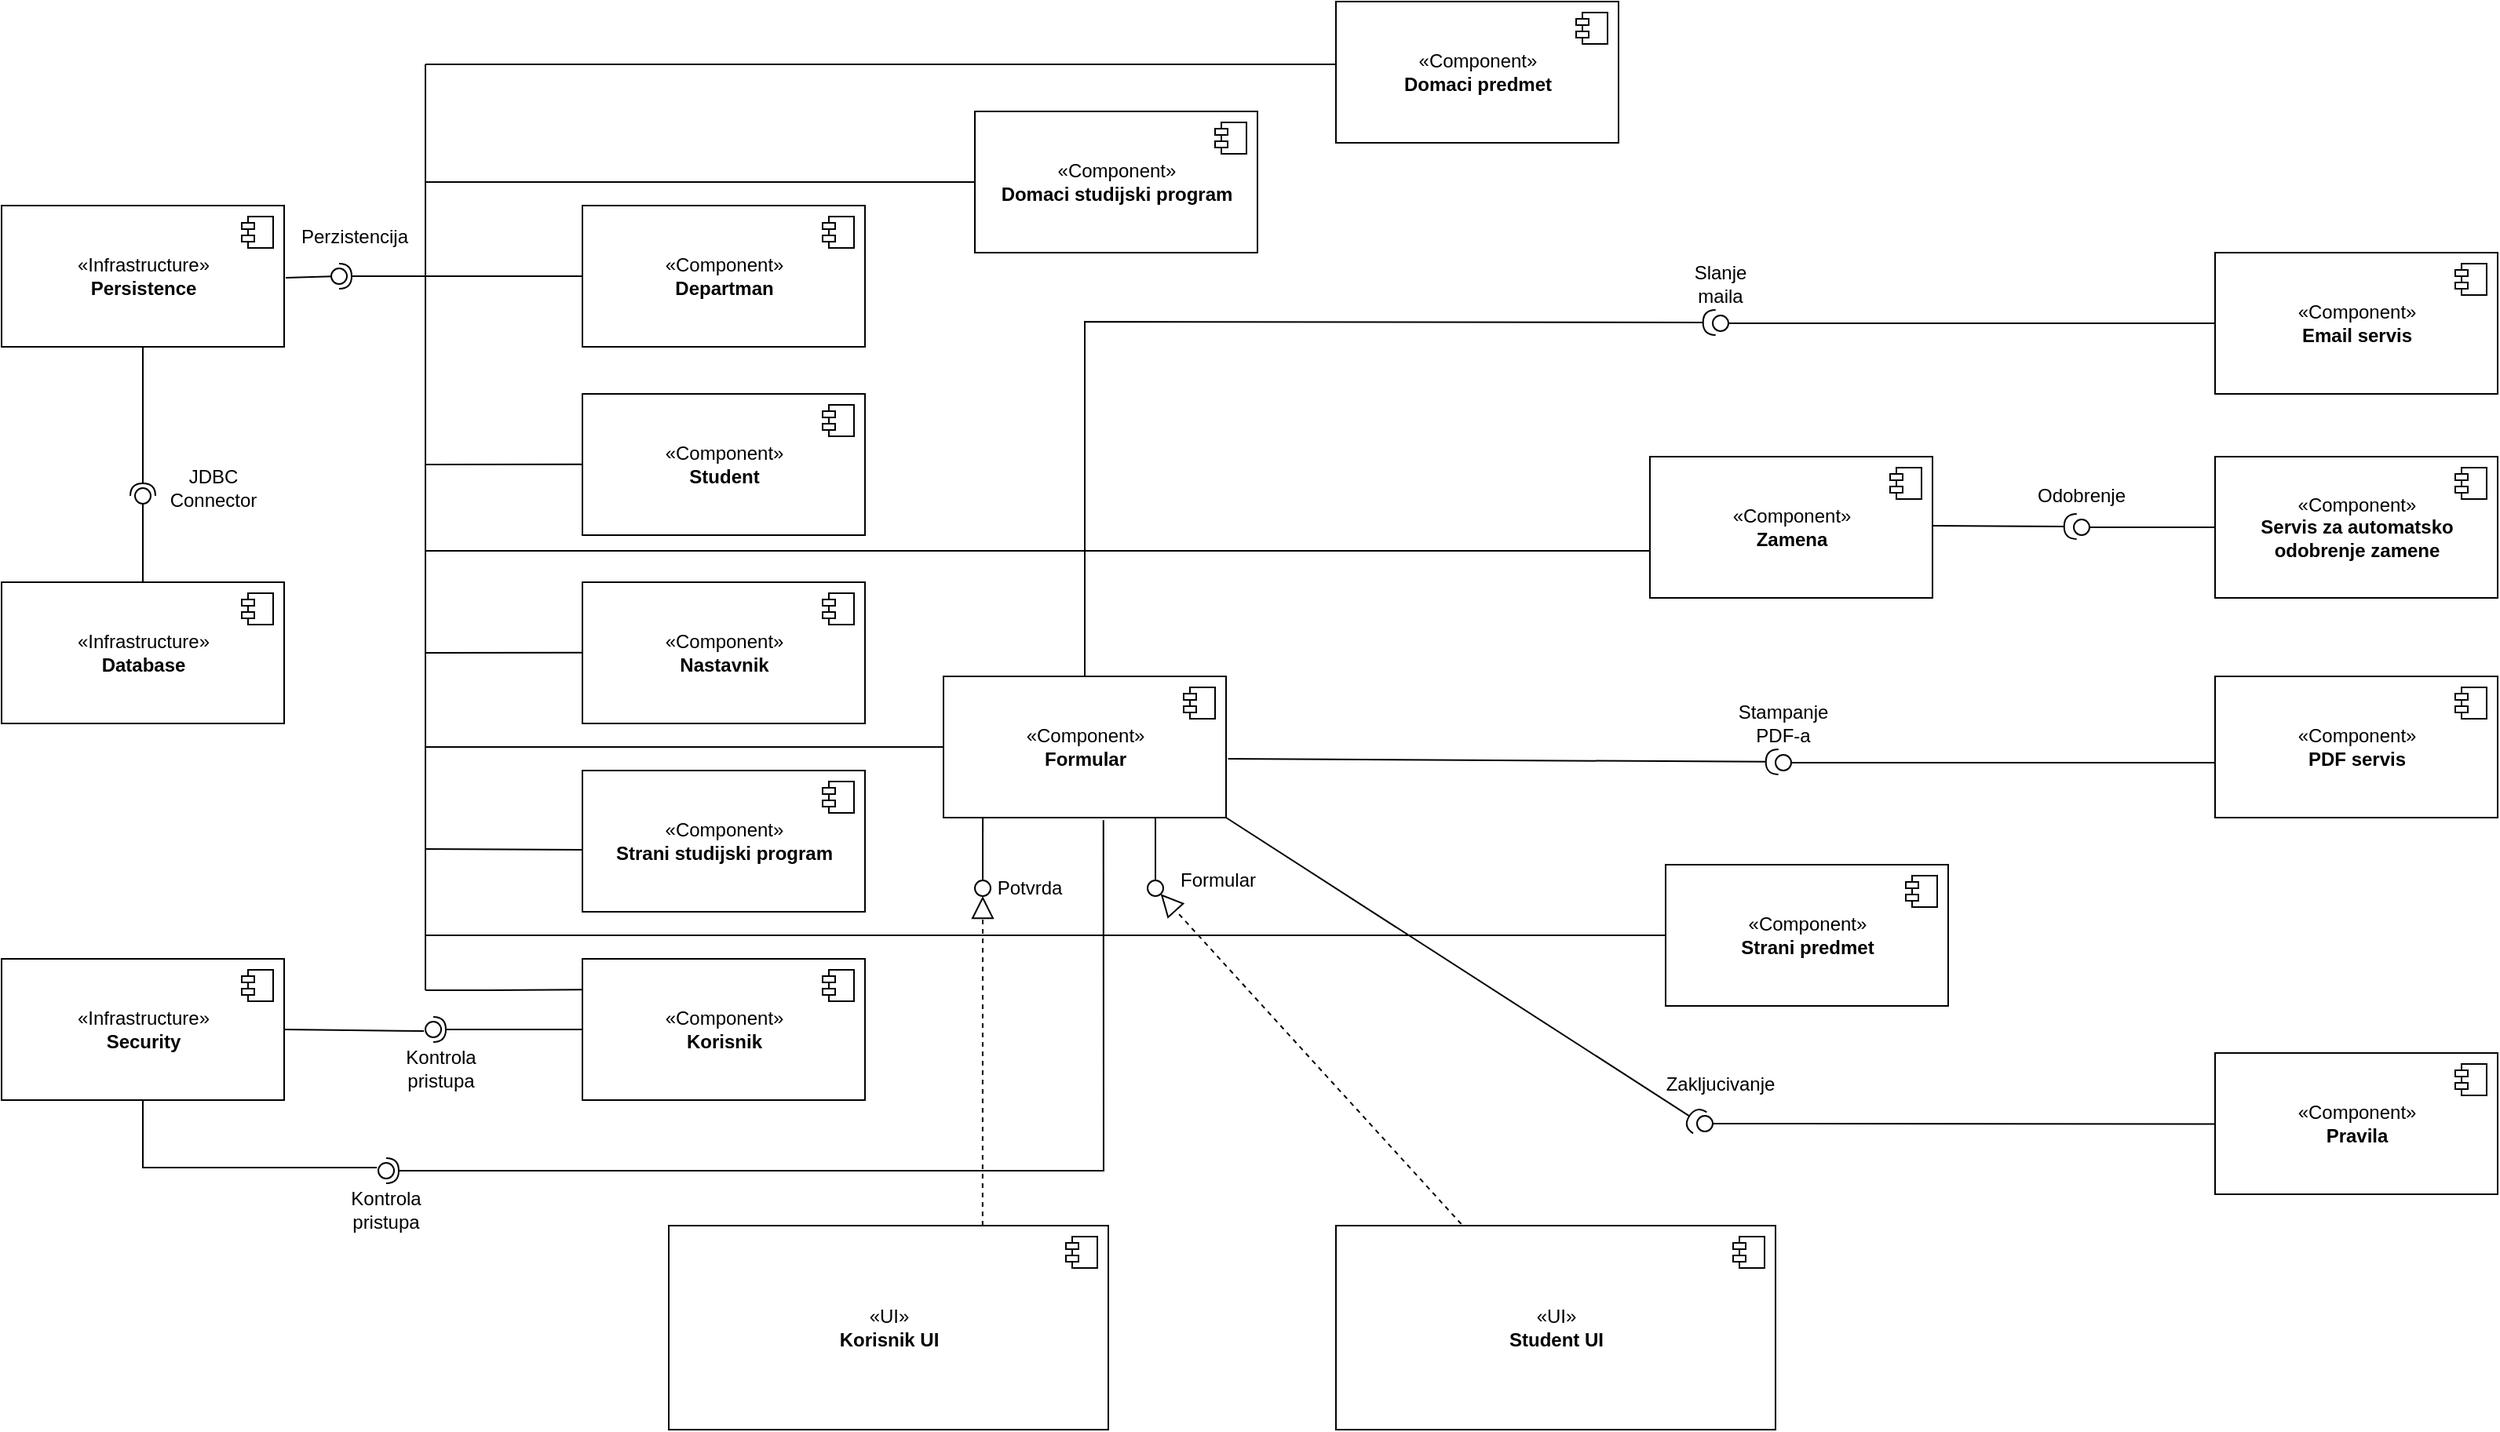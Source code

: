 <mxfile version="12.9.4" type="device"><diagram id="0OiNl6h1do6PJOQGv4l7" name="Page-1"><mxGraphModel dx="1847" dy="668" grid="1" gridSize="10" guides="1" tooltips="1" connect="1" arrows="1" fold="1" page="1" pageScale="1" pageWidth="850" pageHeight="1100" math="0" shadow="0"><root><mxCell id="0"/><mxCell id="1" parent="0"/><mxCell id="-uYdz36JDB2TJcX51uVw-1" value="«Infrastructure»&lt;br&gt;&lt;b&gt;Database&lt;/b&gt;" style="html=1;dropTarget=0;" parent="1" vertex="1"><mxGeometry y="530" width="180" height="90" as="geometry"/></mxCell><mxCell id="-uYdz36JDB2TJcX51uVw-2" value="" style="shape=component;jettyWidth=8;jettyHeight=4;" parent="-uYdz36JDB2TJcX51uVw-1" vertex="1"><mxGeometry x="1" width="20" height="20" relative="1" as="geometry"><mxPoint x="-27" y="7" as="offset"/></mxGeometry></mxCell><mxCell id="-uYdz36JDB2TJcX51uVw-6" value="«Infrastructure»&lt;br&gt;&lt;b&gt;Security&lt;/b&gt;" style="html=1;dropTarget=0;" parent="1" vertex="1"><mxGeometry y="770" width="180" height="90" as="geometry"/></mxCell><mxCell id="-uYdz36JDB2TJcX51uVw-7" value="" style="shape=component;jettyWidth=8;jettyHeight=4;" parent="-uYdz36JDB2TJcX51uVw-6" vertex="1"><mxGeometry x="1" width="20" height="20" relative="1" as="geometry"><mxPoint x="-27" y="7" as="offset"/></mxGeometry></mxCell><mxCell id="-uYdz36JDB2TJcX51uVw-8" value="«Component»&lt;br&gt;&lt;b&gt;Korisnik&lt;/b&gt;" style="html=1;dropTarget=0;" parent="1" vertex="1"><mxGeometry x="370" y="770" width="180" height="90" as="geometry"/></mxCell><mxCell id="-uYdz36JDB2TJcX51uVw-9" value="" style="shape=component;jettyWidth=8;jettyHeight=4;" parent="-uYdz36JDB2TJcX51uVw-8" vertex="1"><mxGeometry x="1" width="20" height="20" relative="1" as="geometry"><mxPoint x="-27" y="7" as="offset"/></mxGeometry></mxCell><mxCell id="-uYdz36JDB2TJcX51uVw-10" value="" style="rounded=0;orthogonalLoop=1;jettySize=auto;html=1;endArrow=none;endFill=0;exitX=1;exitY=0.5;exitDx=0;exitDy=0;entryX=-0.1;entryY=0.6;entryDx=0;entryDy=0;entryPerimeter=0;" parent="1" source="-uYdz36JDB2TJcX51uVw-6" target="-uYdz36JDB2TJcX51uVw-12" edge="1"><mxGeometry relative="1" as="geometry"><mxPoint x="200" y="695" as="sourcePoint"/><mxPoint x="240" y="694.5" as="targetPoint"/></mxGeometry></mxCell><mxCell id="-uYdz36JDB2TJcX51uVw-11" value="" style="rounded=0;orthogonalLoop=1;jettySize=auto;html=1;endArrow=halfCircle;endFill=0;endSize=6;strokeWidth=1;exitX=0;exitY=0.5;exitDx=0;exitDy=0;" parent="1" source="-uYdz36JDB2TJcX51uVw-8" edge="1"><mxGeometry relative="1" as="geometry"><mxPoint x="330" y="695" as="sourcePoint"/><mxPoint x="275" y="815" as="targetPoint"/><Array as="points"/></mxGeometry></mxCell><mxCell id="-uYdz36JDB2TJcX51uVw-12" value="" style="ellipse;whiteSpace=wrap;html=1;fontFamily=Helvetica;fontSize=12;fontColor=#000000;align=center;strokeColor=#000000;fillColor=#ffffff;points=[];aspect=fixed;resizable=0;" parent="1" vertex="1"><mxGeometry x="270" y="810" width="10" height="10" as="geometry"/></mxCell><mxCell id="-uYdz36JDB2TJcX51uVw-17" value="«Component»&lt;br&gt;&lt;b&gt;Nastavnik&lt;/b&gt;" style="html=1;dropTarget=0;" parent="1" vertex="1"><mxGeometry x="370" y="530" width="180" height="90" as="geometry"/></mxCell><mxCell id="-uYdz36JDB2TJcX51uVw-18" value="" style="shape=component;jettyWidth=8;jettyHeight=4;" parent="-uYdz36JDB2TJcX51uVw-17" vertex="1"><mxGeometry x="1" width="20" height="20" relative="1" as="geometry"><mxPoint x="-27" y="7" as="offset"/></mxGeometry></mxCell><mxCell id="-uYdz36JDB2TJcX51uVw-19" value="«Component»&lt;br&gt;&lt;b&gt;Student&lt;/b&gt;" style="html=1;dropTarget=0;" parent="1" vertex="1"><mxGeometry x="370" y="410" width="180" height="90" as="geometry"/></mxCell><mxCell id="-uYdz36JDB2TJcX51uVw-20" value="" style="shape=component;jettyWidth=8;jettyHeight=4;" parent="-uYdz36JDB2TJcX51uVw-19" vertex="1"><mxGeometry x="1" width="20" height="20" relative="1" as="geometry"><mxPoint x="-27" y="7" as="offset"/></mxGeometry></mxCell><mxCell id="-uYdz36JDB2TJcX51uVw-21" value="«Component»&lt;br&gt;&lt;b&gt;Departman&lt;/b&gt;" style="html=1;dropTarget=0;" parent="1" vertex="1"><mxGeometry x="370" y="290" width="180" height="90" as="geometry"/></mxCell><mxCell id="-uYdz36JDB2TJcX51uVw-22" value="" style="shape=component;jettyWidth=8;jettyHeight=4;" parent="-uYdz36JDB2TJcX51uVw-21" vertex="1"><mxGeometry x="1" width="20" height="20" relative="1" as="geometry"><mxPoint x="-27" y="7" as="offset"/></mxGeometry></mxCell><mxCell id="-uYdz36JDB2TJcX51uVw-23" value="«Component»&lt;br&gt;&lt;b&gt;Strani studijski program&lt;/b&gt;" style="html=1;dropTarget=0;" parent="1" vertex="1"><mxGeometry x="370" y="650" width="180" height="90" as="geometry"/></mxCell><mxCell id="-uYdz36JDB2TJcX51uVw-24" value="" style="shape=component;jettyWidth=8;jettyHeight=4;" parent="-uYdz36JDB2TJcX51uVw-23" vertex="1"><mxGeometry x="1" width="20" height="20" relative="1" as="geometry"><mxPoint x="-27" y="7" as="offset"/></mxGeometry></mxCell><mxCell id="-uYdz36JDB2TJcX51uVw-25" value="«Component»&lt;br&gt;&lt;b&gt;Domaci studijski program&lt;/b&gt;" style="html=1;dropTarget=0;" parent="1" vertex="1"><mxGeometry x="620" y="230" width="180" height="90" as="geometry"/></mxCell><mxCell id="-uYdz36JDB2TJcX51uVw-26" value="" style="shape=component;jettyWidth=8;jettyHeight=4;" parent="-uYdz36JDB2TJcX51uVw-25" vertex="1"><mxGeometry x="1" width="20" height="20" relative="1" as="geometry"><mxPoint x="-27" y="7" as="offset"/></mxGeometry></mxCell><mxCell id="-uYdz36JDB2TJcX51uVw-28" value="«Component»&lt;br&gt;&lt;b&gt;Domaci predmet&lt;/b&gt;" style="html=1;dropTarget=0;" parent="1" vertex="1"><mxGeometry x="850" y="160" width="180" height="90" as="geometry"/></mxCell><mxCell id="-uYdz36JDB2TJcX51uVw-29" value="" style="shape=component;jettyWidth=8;jettyHeight=4;" parent="-uYdz36JDB2TJcX51uVw-28" vertex="1"><mxGeometry x="1" width="20" height="20" relative="1" as="geometry"><mxPoint x="-27" y="7" as="offset"/></mxGeometry></mxCell><mxCell id="-uYdz36JDB2TJcX51uVw-30" value="«Component»&lt;br&gt;&lt;b&gt;Strani predmet&lt;/b&gt;" style="html=1;dropTarget=0;" parent="1" vertex="1"><mxGeometry x="1060" y="710" width="180" height="90" as="geometry"/></mxCell><mxCell id="-uYdz36JDB2TJcX51uVw-31" value="" style="shape=component;jettyWidth=8;jettyHeight=4;" parent="-uYdz36JDB2TJcX51uVw-30" vertex="1"><mxGeometry x="1" width="20" height="20" relative="1" as="geometry"><mxPoint x="-27" y="7" as="offset"/></mxGeometry></mxCell><mxCell id="-uYdz36JDB2TJcX51uVw-32" value="«Component»&lt;br&gt;&lt;b&gt;Formular&lt;/b&gt;" style="html=1;dropTarget=0;" parent="1" vertex="1"><mxGeometry x="600" y="590" width="180" height="90" as="geometry"/></mxCell><mxCell id="-uYdz36JDB2TJcX51uVw-33" value="" style="shape=component;jettyWidth=8;jettyHeight=4;" parent="-uYdz36JDB2TJcX51uVw-32" vertex="1"><mxGeometry x="1" width="20" height="20" relative="1" as="geometry"><mxPoint x="-27" y="7" as="offset"/></mxGeometry></mxCell><mxCell id="-uYdz36JDB2TJcX51uVw-34" value="«Component»&lt;br&gt;&lt;b&gt;Zamena&lt;/b&gt;" style="html=1;dropTarget=0;" parent="1" vertex="1"><mxGeometry x="1050" y="450" width="180" height="90" as="geometry"/></mxCell><mxCell id="-uYdz36JDB2TJcX51uVw-35" value="" style="shape=component;jettyWidth=8;jettyHeight=4;" parent="-uYdz36JDB2TJcX51uVw-34" vertex="1"><mxGeometry x="1" width="20" height="20" relative="1" as="geometry"><mxPoint x="-27" y="7" as="offset"/></mxGeometry></mxCell><mxCell id="-uYdz36JDB2TJcX51uVw-36" value="«Component»&lt;br&gt;&lt;b&gt;Servis za automatsko&lt;br&gt;odobrenje zamene&lt;/b&gt;" style="html=1;dropTarget=0;" parent="1" vertex="1"><mxGeometry x="1410" y="450" width="180" height="90" as="geometry"/></mxCell><mxCell id="-uYdz36JDB2TJcX51uVw-37" value="" style="shape=component;jettyWidth=8;jettyHeight=4;" parent="-uYdz36JDB2TJcX51uVw-36" vertex="1"><mxGeometry x="1" width="20" height="20" relative="1" as="geometry"><mxPoint x="-27" y="7" as="offset"/></mxGeometry></mxCell><mxCell id="-uYdz36JDB2TJcX51uVw-38" value="«Component»&lt;br&gt;&lt;b&gt;Email servis&lt;/b&gt;" style="html=1;dropTarget=0;" parent="1" vertex="1"><mxGeometry x="1410" y="320" width="180" height="90" as="geometry"/></mxCell><mxCell id="-uYdz36JDB2TJcX51uVw-39" value="" style="shape=component;jettyWidth=8;jettyHeight=4;" parent="-uYdz36JDB2TJcX51uVw-38" vertex="1"><mxGeometry x="1" width="20" height="20" relative="1" as="geometry"><mxPoint x="-27" y="7" as="offset"/></mxGeometry></mxCell><mxCell id="-uYdz36JDB2TJcX51uVw-40" value="«Component»&lt;br&gt;&lt;b&gt;PDF servis&lt;/b&gt;" style="html=1;dropTarget=0;" parent="1" vertex="1"><mxGeometry x="1410" y="590" width="180" height="90" as="geometry"/></mxCell><mxCell id="-uYdz36JDB2TJcX51uVw-41" value="" style="shape=component;jettyWidth=8;jettyHeight=4;" parent="-uYdz36JDB2TJcX51uVw-40" vertex="1"><mxGeometry x="1" width="20" height="20" relative="1" as="geometry"><mxPoint x="-27" y="7" as="offset"/></mxGeometry></mxCell><mxCell id="-uYdz36JDB2TJcX51uVw-42" value="«Infrastructure»&lt;br&gt;&lt;b&gt;Persistence&lt;/b&gt;" style="html=1;dropTarget=0;" parent="1" vertex="1"><mxGeometry y="290" width="180" height="90" as="geometry"/></mxCell><mxCell id="-uYdz36JDB2TJcX51uVw-43" value="" style="shape=component;jettyWidth=8;jettyHeight=4;" parent="-uYdz36JDB2TJcX51uVw-42" vertex="1"><mxGeometry x="1" width="20" height="20" relative="1" as="geometry"><mxPoint x="-27" y="7" as="offset"/></mxGeometry></mxCell><mxCell id="-uYdz36JDB2TJcX51uVw-47" value="" style="rounded=0;orthogonalLoop=1;jettySize=auto;html=1;endArrow=none;endFill=0;exitX=0.5;exitY=0;exitDx=0;exitDy=0;" parent="1" source="-uYdz36JDB2TJcX51uVw-49" edge="1"><mxGeometry relative="1" as="geometry"><mxPoint x="100" y="415" as="sourcePoint"/><mxPoint x="90" y="475" as="targetPoint"/></mxGeometry></mxCell><mxCell id="-uYdz36JDB2TJcX51uVw-48" value="" style="rounded=0;orthogonalLoop=1;jettySize=auto;html=1;endArrow=halfCircle;endFill=0;endSize=6;strokeWidth=1;exitX=0.5;exitY=1;exitDx=0;exitDy=0;" parent="1" source="-uYdz36JDB2TJcX51uVw-42" edge="1"><mxGeometry relative="1" as="geometry"><mxPoint x="125" y="450" as="sourcePoint"/><mxPoint x="90" y="475" as="targetPoint"/></mxGeometry></mxCell><mxCell id="-uYdz36JDB2TJcX51uVw-64" value="" style="rounded=0;orthogonalLoop=1;jettySize=auto;html=1;endArrow=none;endFill=0;" parent="1" target="-uYdz36JDB2TJcX51uVw-66" edge="1"><mxGeometry relative="1" as="geometry"><mxPoint x="181" y="336" as="sourcePoint"/></mxGeometry></mxCell><mxCell id="-uYdz36JDB2TJcX51uVw-66" value="" style="ellipse;whiteSpace=wrap;html=1;fontFamily=Helvetica;fontSize=12;fontColor=#000000;align=center;strokeColor=#000000;fillColor=#ffffff;points=[];aspect=fixed;resizable=0;" parent="1" vertex="1"><mxGeometry x="210" y="330" width="10" height="10" as="geometry"/></mxCell><mxCell id="-uYdz36JDB2TJcX51uVw-67" value="" style="rounded=0;orthogonalLoop=1;jettySize=auto;html=1;endArrow=halfCircle;endFill=0;endSize=6;strokeWidth=1;exitX=0;exitY=0.5;exitDx=0;exitDy=0;" parent="1" source="-uYdz36JDB2TJcX51uVw-21" edge="1"><mxGeometry relative="1" as="geometry"><mxPoint x="250" y="335" as="sourcePoint"/><mxPoint x="215" y="335" as="targetPoint"/></mxGeometry></mxCell><mxCell id="-uYdz36JDB2TJcX51uVw-49" value="" style="ellipse;whiteSpace=wrap;html=1;fontFamily=Helvetica;fontSize=12;fontColor=#000000;align=center;strokeColor=#000000;fillColor=#ffffff;points=[];aspect=fixed;resizable=0;direction=west;" parent="1" vertex="1"><mxGeometry x="85" y="470" width="10" height="10" as="geometry"/></mxCell><mxCell id="-uYdz36JDB2TJcX51uVw-72" value="" style="rounded=0;orthogonalLoop=1;jettySize=auto;html=1;endArrow=none;endFill=0;exitX=0.5;exitY=0;exitDx=0;exitDy=0;" parent="1" source="-uYdz36JDB2TJcX51uVw-1" target="-uYdz36JDB2TJcX51uVw-49" edge="1"><mxGeometry relative="1" as="geometry"><mxPoint x="90" y="530" as="sourcePoint"/><mxPoint x="90" y="450" as="targetPoint"/></mxGeometry></mxCell><mxCell id="-uYdz36JDB2TJcX51uVw-73" value="JDBC Connector" style="text;html=1;strokeColor=none;fillColor=none;align=center;verticalAlign=middle;whiteSpace=wrap;rounded=0;" parent="1" vertex="1"><mxGeometry x="100" y="450" width="70" height="40" as="geometry"/></mxCell><mxCell id="-uYdz36JDB2TJcX51uVw-74" value="" style="endArrow=none;html=1;" parent="1" edge="1"><mxGeometry width="50" height="50" relative="1" as="geometry"><mxPoint x="270" y="790" as="sourcePoint"/><mxPoint x="270" y="200" as="targetPoint"/><Array as="points"/></mxGeometry></mxCell><mxCell id="-uYdz36JDB2TJcX51uVw-75" value="" style="endArrow=none;html=1;entryX=-0.001;entryY=0.218;entryDx=0;entryDy=0;entryPerimeter=0;" parent="1" target="-uYdz36JDB2TJcX51uVw-8" edge="1"><mxGeometry width="50" height="50" relative="1" as="geometry"><mxPoint x="270" y="790" as="sourcePoint"/><mxPoint x="330" y="800" as="targetPoint"/><Array as="points"><mxPoint x="320" y="790"/></Array></mxGeometry></mxCell><mxCell id="-uYdz36JDB2TJcX51uVw-77" value="" style="endArrow=none;html=1;entryX=0;entryY=0.25;entryDx=0;entryDy=0;" parent="1" edge="1"><mxGeometry width="50" height="50" relative="1" as="geometry"><mxPoint x="270" y="700" as="sourcePoint"/><mxPoint x="370" y="700.5" as="targetPoint"/></mxGeometry></mxCell><mxCell id="-uYdz36JDB2TJcX51uVw-78" value="" style="endArrow=none;html=1;entryX=0;entryY=0.25;entryDx=0;entryDy=0;" parent="1" edge="1"><mxGeometry width="50" height="50" relative="1" as="geometry"><mxPoint x="270" y="575" as="sourcePoint"/><mxPoint x="370" y="574.91" as="targetPoint"/></mxGeometry></mxCell><mxCell id="-uYdz36JDB2TJcX51uVw-79" value="" style="endArrow=none;html=1;entryX=0;entryY=0.25;entryDx=0;entryDy=0;" parent="1" edge="1"><mxGeometry width="50" height="50" relative="1" as="geometry"><mxPoint x="270" y="455" as="sourcePoint"/><mxPoint x="370" y="454.91" as="targetPoint"/></mxGeometry></mxCell><mxCell id="-uYdz36JDB2TJcX51uVw-82" value="" style="endArrow=none;html=1;" parent="1" edge="1"><mxGeometry width="50" height="50" relative="1" as="geometry"><mxPoint x="270" y="510" as="sourcePoint"/><mxPoint x="1050" y="510" as="targetPoint"/></mxGeometry></mxCell><mxCell id="-uYdz36JDB2TJcX51uVw-83" value="" style="endArrow=none;html=1;entryX=0;entryY=0.5;entryDx=0;entryDy=0;" parent="1" target="-uYdz36JDB2TJcX51uVw-32" edge="1"><mxGeometry width="50" height="50" relative="1" as="geometry"><mxPoint x="270" y="635" as="sourcePoint"/><mxPoint x="340" y="630" as="targetPoint"/></mxGeometry></mxCell><mxCell id="-uYdz36JDB2TJcX51uVw-84" value="" style="endArrow=none;html=1;entryX=0;entryY=0.5;entryDx=0;entryDy=0;" parent="1" target="-uYdz36JDB2TJcX51uVw-30" edge="1"><mxGeometry width="50" height="50" relative="1" as="geometry"><mxPoint x="270" y="755" as="sourcePoint"/><mxPoint x="410" y="754.41" as="targetPoint"/></mxGeometry></mxCell><mxCell id="-uYdz36JDB2TJcX51uVw-85" value="" style="endArrow=none;html=1;entryX=0;entryY=0.5;entryDx=0;entryDy=0;" parent="1" target="-uYdz36JDB2TJcX51uVw-25" edge="1"><mxGeometry width="50" height="50" relative="1" as="geometry"><mxPoint x="270" y="275" as="sourcePoint"/><mxPoint x="640" y="270" as="targetPoint"/></mxGeometry></mxCell><mxCell id="-uYdz36JDB2TJcX51uVw-86" value="" style="endArrow=none;html=1;entryX=0;entryY=0.444;entryDx=0;entryDy=0;entryPerimeter=0;" parent="1" target="-uYdz36JDB2TJcX51uVw-28" edge="1"><mxGeometry width="50" height="50" relative="1" as="geometry"><mxPoint x="270" y="200" as="sourcePoint"/><mxPoint x="850" y="204" as="targetPoint"/></mxGeometry></mxCell><mxCell id="-uYdz36JDB2TJcX51uVw-90" value="" style="rounded=0;orthogonalLoop=1;jettySize=auto;html=1;endArrow=none;endFill=0;exitX=0.5;exitY=1;exitDx=0;exitDy=0;entryX=-0.1;entryY=0.3;entryDx=0;entryDy=0;entryPerimeter=0;" parent="1" source="-uYdz36JDB2TJcX51uVw-6" target="-uYdz36JDB2TJcX51uVw-92" edge="1"><mxGeometry relative="1" as="geometry"><mxPoint x="90" y="945" as="sourcePoint"/><mxPoint x="240" y="910" as="targetPoint"/><Array as="points"><mxPoint x="90" y="903"/></Array></mxGeometry></mxCell><mxCell id="-uYdz36JDB2TJcX51uVw-91" value="" style="rounded=0;orthogonalLoop=1;jettySize=auto;html=1;endArrow=halfCircle;endFill=0;endSize=6;strokeWidth=1;exitX=0.566;exitY=1.018;exitDx=0;exitDy=0;exitPerimeter=0;" parent="1" source="-uYdz36JDB2TJcX51uVw-32" edge="1"><mxGeometry relative="1" as="geometry"><mxPoint x="850" y="950" as="sourcePoint"/><mxPoint x="245" y="905" as="targetPoint"/><Array as="points"><mxPoint x="702" y="905"/></Array></mxGeometry></mxCell><mxCell id="-uYdz36JDB2TJcX51uVw-92" value="" style="ellipse;whiteSpace=wrap;html=1;fontFamily=Helvetica;fontSize=12;fontColor=#000000;align=center;strokeColor=#000000;fillColor=#ffffff;points=[];aspect=fixed;resizable=0;" parent="1" vertex="1"><mxGeometry x="240" y="900" width="10" height="10" as="geometry"/></mxCell><mxCell id="-uYdz36JDB2TJcX51uVw-101" value="«UI»&lt;br&gt;&lt;b&gt;Korisnik UI&lt;/b&gt;" style="html=1;dropTarget=0;" parent="1" vertex="1"><mxGeometry x="425" y="940" width="280" height="130" as="geometry"/></mxCell><mxCell id="-uYdz36JDB2TJcX51uVw-102" value="" style="shape=component;jettyWidth=8;jettyHeight=4;" parent="-uYdz36JDB2TJcX51uVw-101" vertex="1"><mxGeometry x="1" width="20" height="20" relative="1" as="geometry"><mxPoint x="-27" y="7" as="offset"/></mxGeometry></mxCell><mxCell id="-uYdz36JDB2TJcX51uVw-105" value="«UI»&lt;br&gt;&lt;b&gt;Student UI&lt;/b&gt;" style="html=1;dropTarget=0;" parent="1" vertex="1"><mxGeometry x="850" y="940" width="280" height="130" as="geometry"/></mxCell><mxCell id="-uYdz36JDB2TJcX51uVw-106" value="" style="shape=component;jettyWidth=8;jettyHeight=4;" parent="-uYdz36JDB2TJcX51uVw-105" vertex="1"><mxGeometry x="1" width="20" height="20" relative="1" as="geometry"><mxPoint x="-27" y="7" as="offset"/></mxGeometry></mxCell><mxCell id="-uYdz36JDB2TJcX51uVw-107" value="" style="rounded=0;orthogonalLoop=1;jettySize=auto;html=1;endArrow=none;endFill=0;entryX=0.139;entryY=1;entryDx=0;entryDy=0;entryPerimeter=0;" parent="1" target="-uYdz36JDB2TJcX51uVw-32" edge="1"><mxGeometry relative="1" as="geometry"><mxPoint x="625" y="730" as="sourcePoint"/><mxPoint x="625" y="685" as="targetPoint"/></mxGeometry></mxCell><mxCell id="-uYdz36JDB2TJcX51uVw-109" value="" style="ellipse;whiteSpace=wrap;html=1;fontFamily=Helvetica;fontSize=12;fontColor=#000000;align=center;strokeColor=#000000;fillColor=#ffffff;points=[];aspect=fixed;resizable=0;" parent="1" vertex="1"><mxGeometry x="620" y="720" width="10" height="10" as="geometry"/></mxCell><mxCell id="-uYdz36JDB2TJcX51uVw-110" value="" style="rounded=0;orthogonalLoop=1;jettySize=auto;html=1;endArrow=none;endFill=0;exitX=0.5;exitY=0.129;exitDx=0;exitDy=0;exitPerimeter=0;entryX=0.75;entryY=1;entryDx=0;entryDy=0;" parent="1" source="-uYdz36JDB2TJcX51uVw-111" target="-uYdz36JDB2TJcX51uVw-32" edge="1"><mxGeometry relative="1" as="geometry"><mxPoint x="750" y="720" as="sourcePoint"/><mxPoint x="740" y="680" as="targetPoint"/></mxGeometry></mxCell><mxCell id="-uYdz36JDB2TJcX51uVw-111" value="" style="ellipse;whiteSpace=wrap;html=1;fontFamily=Helvetica;fontSize=12;fontColor=#000000;align=center;strokeColor=#000000;fillColor=#ffffff;points=[];aspect=fixed;resizable=0;" parent="1" vertex="1"><mxGeometry x="730" y="720" width="10" height="10" as="geometry"/></mxCell><mxCell id="-uYdz36JDB2TJcX51uVw-114" value="" style="endArrow=block;dashed=1;endFill=0;endSize=12;html=1;exitX=0.714;exitY=0;exitDx=0;exitDy=0;exitPerimeter=0;" parent="1" source="-uYdz36JDB2TJcX51uVw-101" edge="1"><mxGeometry width="160" relative="1" as="geometry"><mxPoint x="624.71" y="860" as="sourcePoint"/><mxPoint x="625" y="730" as="targetPoint"/></mxGeometry></mxCell><mxCell id="-uYdz36JDB2TJcX51uVw-115" value="" style="endArrow=block;dashed=1;endFill=0;endSize=12;html=1;exitX=0.285;exitY=-0.008;exitDx=0;exitDy=0;exitPerimeter=0;" parent="1" source="-uYdz36JDB2TJcX51uVw-105" target="-uYdz36JDB2TJcX51uVw-111" edge="1"><mxGeometry width="160" relative="1" as="geometry"><mxPoint x="859.92" y="870" as="sourcePoint"/><mxPoint x="740" y="730" as="targetPoint"/></mxGeometry></mxCell><mxCell id="-uYdz36JDB2TJcX51uVw-116" value="Formular" style="text;html=1;strokeColor=none;fillColor=none;align=center;verticalAlign=middle;whiteSpace=wrap;rounded=0;" parent="1" vertex="1"><mxGeometry x="750" y="710" width="50" height="20" as="geometry"/></mxCell><mxCell id="-uYdz36JDB2TJcX51uVw-117" value="Potvrda" style="text;html=1;strokeColor=none;fillColor=none;align=center;verticalAlign=middle;whiteSpace=wrap;rounded=0;" parent="1" vertex="1"><mxGeometry x="630" y="715" width="50" height="20" as="geometry"/></mxCell><mxCell id="-uYdz36JDB2TJcX51uVw-120" value="" style="rounded=0;orthogonalLoop=1;jettySize=auto;html=1;endArrow=halfCircle;endFill=0;endSize=6;strokeWidth=1;exitX=1.007;exitY=0.583;exitDx=0;exitDy=0;exitPerimeter=0;entryX=0.186;entryY=0.448;entryDx=0;entryDy=0;entryPerimeter=0;" parent="1" source="-uYdz36JDB2TJcX51uVw-32" target="-uYdz36JDB2TJcX51uVw-125" edge="1"><mxGeometry relative="1" as="geometry"><mxPoint x="1140" y="644.71" as="sourcePoint"/><mxPoint x="1260" y="644.71" as="targetPoint"/></mxGeometry></mxCell><mxCell id="-uYdz36JDB2TJcX51uVw-124" value="" style="rounded=0;orthogonalLoop=1;jettySize=auto;html=1;endArrow=none;endFill=0;" parent="1" target="-uYdz36JDB2TJcX51uVw-125" edge="1"><mxGeometry relative="1" as="geometry"><mxPoint x="1410" y="645" as="sourcePoint"/></mxGeometry></mxCell><mxCell id="-uYdz36JDB2TJcX51uVw-125" value="" style="ellipse;whiteSpace=wrap;html=1;fontFamily=Helvetica;fontSize=12;fontColor=#000000;align=center;strokeColor=#000000;fillColor=#ffffff;points=[];aspect=fixed;resizable=0;" parent="1" vertex="1"><mxGeometry x="1130" y="640" width="10" height="10" as="geometry"/></mxCell><mxCell id="-uYdz36JDB2TJcX51uVw-131" value="" style="rounded=0;orthogonalLoop=1;jettySize=auto;html=1;endArrow=halfCircle;endFill=0;endSize=6;strokeWidth=1;entryX=0.186;entryY=0.448;entryDx=0;entryDy=0;entryPerimeter=0;" parent="1" target="-uYdz36JDB2TJcX51uVw-133" edge="1"><mxGeometry relative="1" as="geometry"><mxPoint x="1230" y="494" as="sourcePoint"/><mxPoint x="1420" y="494.71" as="targetPoint"/></mxGeometry></mxCell><mxCell id="-uYdz36JDB2TJcX51uVw-132" value="" style="rounded=0;orthogonalLoop=1;jettySize=auto;html=1;endArrow=none;endFill=0;exitX=0;exitY=0.5;exitDx=0;exitDy=0;" parent="1" source="-uYdz36JDB2TJcX51uVw-36" target="-uYdz36JDB2TJcX51uVw-133" edge="1"><mxGeometry relative="1" as="geometry"><mxPoint x="1360" y="495" as="sourcePoint"/></mxGeometry></mxCell><mxCell id="-uYdz36JDB2TJcX51uVw-133" value="" style="ellipse;whiteSpace=wrap;html=1;fontFamily=Helvetica;fontSize=12;fontColor=#000000;align=center;strokeColor=#000000;fillColor=#ffffff;points=[];aspect=fixed;resizable=0;" parent="1" vertex="1"><mxGeometry x="1320" y="490" width="10" height="10" as="geometry"/></mxCell><mxCell id="-uYdz36JDB2TJcX51uVw-134" value="Odobrenje" style="text;html=1;strokeColor=none;fillColor=none;align=center;verticalAlign=middle;whiteSpace=wrap;rounded=0;" parent="1" vertex="1"><mxGeometry x="1300" y="465" width="50" height="20" as="geometry"/></mxCell><mxCell id="-uYdz36JDB2TJcX51uVw-135" value="Stampanje PDF-a" style="text;html=1;strokeColor=none;fillColor=none;align=center;verticalAlign=middle;whiteSpace=wrap;rounded=0;" parent="1" vertex="1"><mxGeometry x="1110" y="610" width="50" height="20" as="geometry"/></mxCell><mxCell id="-uYdz36JDB2TJcX51uVw-140" value="" style="rounded=0;orthogonalLoop=1;jettySize=auto;html=1;endArrow=halfCircle;endFill=0;endSize=6;strokeWidth=1;entryX=0.186;entryY=0.448;entryDx=0;entryDy=0;entryPerimeter=0;exitX=0.5;exitY=0;exitDx=0;exitDy=0;" parent="1" source="-uYdz36JDB2TJcX51uVw-32" target="-uYdz36JDB2TJcX51uVw-142" edge="1"><mxGeometry relative="1" as="geometry"><mxPoint x="900" y="580" as="sourcePoint"/><mxPoint x="1420" y="364.71" as="targetPoint"/><Array as="points"><mxPoint x="690" y="364"/></Array></mxGeometry></mxCell><mxCell id="-uYdz36JDB2TJcX51uVw-141" value="" style="rounded=0;orthogonalLoop=1;jettySize=auto;html=1;endArrow=none;endFill=0;exitX=0;exitY=0.5;exitDx=0;exitDy=0;" parent="1" target="-uYdz36JDB2TJcX51uVw-142" edge="1"><mxGeometry relative="1" as="geometry"><mxPoint x="1410" y="365" as="sourcePoint"/></mxGeometry></mxCell><mxCell id="-uYdz36JDB2TJcX51uVw-142" value="" style="ellipse;whiteSpace=wrap;html=1;fontFamily=Helvetica;fontSize=12;fontColor=#000000;align=center;strokeColor=#000000;fillColor=#ffffff;points=[];aspect=fixed;resizable=0;" parent="1" vertex="1"><mxGeometry x="1090" y="360" width="10" height="10" as="geometry"/></mxCell><mxCell id="-uYdz36JDB2TJcX51uVw-144" value="Slanje maila" style="text;html=1;strokeColor=none;fillColor=none;align=center;verticalAlign=middle;whiteSpace=wrap;rounded=0;" parent="1" vertex="1"><mxGeometry x="1070" y="330" width="50" height="20" as="geometry"/></mxCell><mxCell id="-uYdz36JDB2TJcX51uVw-146" value="Perzistencija" style="text;html=1;strokeColor=none;fillColor=none;align=center;verticalAlign=middle;whiteSpace=wrap;rounded=0;" parent="1" vertex="1"><mxGeometry x="190" y="300" width="70" height="20" as="geometry"/></mxCell><mxCell id="-uYdz36JDB2TJcX51uVw-149" value="Kontrola pristupa" style="text;html=1;strokeColor=none;fillColor=none;align=center;verticalAlign=middle;whiteSpace=wrap;rounded=0;" parent="1" vertex="1"><mxGeometry x="205" y="920" width="80" height="20" as="geometry"/></mxCell><mxCell id="-uYdz36JDB2TJcX51uVw-150" value="Kontrola pristupa" style="text;html=1;strokeColor=none;fillColor=none;align=center;verticalAlign=middle;whiteSpace=wrap;rounded=0;" parent="1" vertex="1"><mxGeometry x="240" y="830" width="80" height="20" as="geometry"/></mxCell><mxCell id="OpncEZPg3wDkXjSOLZxk-1" value="«Component»&lt;br&gt;&lt;b&gt;Pravila&lt;/b&gt;" style="html=1;dropTarget=0;" vertex="1" parent="1"><mxGeometry x="1410" y="830" width="180" height="90" as="geometry"/></mxCell><mxCell id="OpncEZPg3wDkXjSOLZxk-2" value="" style="shape=component;jettyWidth=8;jettyHeight=4;" vertex="1" parent="OpncEZPg3wDkXjSOLZxk-1"><mxGeometry x="1" width="20" height="20" relative="1" as="geometry"><mxPoint x="-27" y="7" as="offset"/></mxGeometry></mxCell><mxCell id="OpncEZPg3wDkXjSOLZxk-7" value="" style="rounded=0;orthogonalLoop=1;jettySize=auto;html=1;endArrow=halfCircle;endFill=0;endSize=6;strokeWidth=1;entryX=0.186;entryY=0.448;entryDx=0;entryDy=0;entryPerimeter=0;exitX=1;exitY=1;exitDx=0;exitDy=0;" edge="1" target="OpncEZPg3wDkXjSOLZxk-9" parent="1" source="-uYdz36JDB2TJcX51uVw-32"><mxGeometry relative="1" as="geometry"><mxPoint x="950" y="874" as="sourcePoint"/><mxPoint x="1420" y="879.71" as="targetPoint"/></mxGeometry></mxCell><mxCell id="OpncEZPg3wDkXjSOLZxk-8" value="" style="rounded=0;orthogonalLoop=1;jettySize=auto;html=1;endArrow=none;endFill=0;exitX=0;exitY=0.503;exitDx=0;exitDy=0;exitPerimeter=0;" edge="1" target="OpncEZPg3wDkXjSOLZxk-9" parent="1" source="OpncEZPg3wDkXjSOLZxk-1"><mxGeometry relative="1" as="geometry"><mxPoint x="1410" y="880" as="sourcePoint"/></mxGeometry></mxCell><mxCell id="OpncEZPg3wDkXjSOLZxk-9" value="" style="ellipse;whiteSpace=wrap;html=1;fontFamily=Helvetica;fontSize=12;fontColor=#000000;align=center;strokeColor=#000000;fillColor=#ffffff;points=[];aspect=fixed;resizable=0;" vertex="1" parent="1"><mxGeometry x="1080" y="870" width="10" height="10" as="geometry"/></mxCell><mxCell id="OpncEZPg3wDkXjSOLZxk-10" value="Zakljucivanje" style="text;html=1;strokeColor=none;fillColor=none;align=center;verticalAlign=middle;whiteSpace=wrap;rounded=0;" vertex="1" parent="1"><mxGeometry x="1070" y="840" width="50" height="20" as="geometry"/></mxCell></root></mxGraphModel></diagram></mxfile>